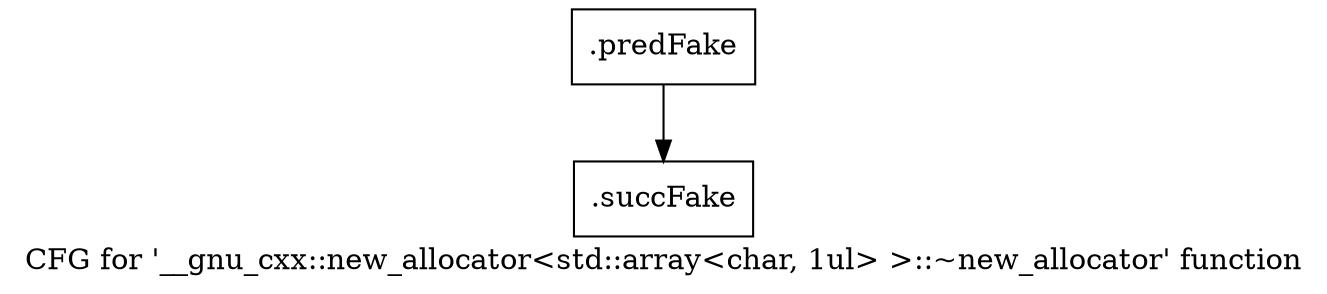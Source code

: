 digraph "CFG for '__gnu_cxx::new_allocator\<std::array\<char, 1ul\> \>::~new_allocator' function" {
	label="CFG for '__gnu_cxx::new_allocator\<std::array\<char, 1ul\> \>::~new_allocator' function";

	Node0x525bcb0 [shape=record,filename="",linenumber="",label="{.predFake}"];
	Node0x525bcb0 -> Node0x52ca170[ callList="" memoryops="" filename="/home/akhilkushe/Xilinx/Vitis_HLS/2021.2/tps/lnx64/gcc-6.2.0/lib/gcc/x86_64-pc-linux-gnu/6.2.0/../../../../include/c++/6.2.0/ext/new_allocator.h" execusionnum="0"];
	Node0x52ca170 [shape=record,filename="/home/akhilkushe/Xilinx/Vitis_HLS/2021.2/tps/lnx64/gcc-6.2.0/lib/gcc/x86_64-pc-linux-gnu/6.2.0/../../../../include/c++/6.2.0/ext/new_allocator.h",linenumber="86",label="{.succFake}"];
}
